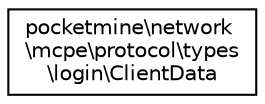 digraph "Graphical Class Hierarchy"
{
 // INTERACTIVE_SVG=YES
 // LATEX_PDF_SIZE
  edge [fontname="Helvetica",fontsize="10",labelfontname="Helvetica",labelfontsize="10"];
  node [fontname="Helvetica",fontsize="10",shape=record];
  rankdir="LR";
  Node0 [label="pocketmine\\network\l\\mcpe\\protocol\\types\l\\login\\ClientData",height=0.2,width=0.4,color="black", fillcolor="white", style="filled",URL="$d2/df0/classpocketmine_1_1network_1_1mcpe_1_1protocol_1_1types_1_1login_1_1_client_data.html",tooltip=" "];
}
